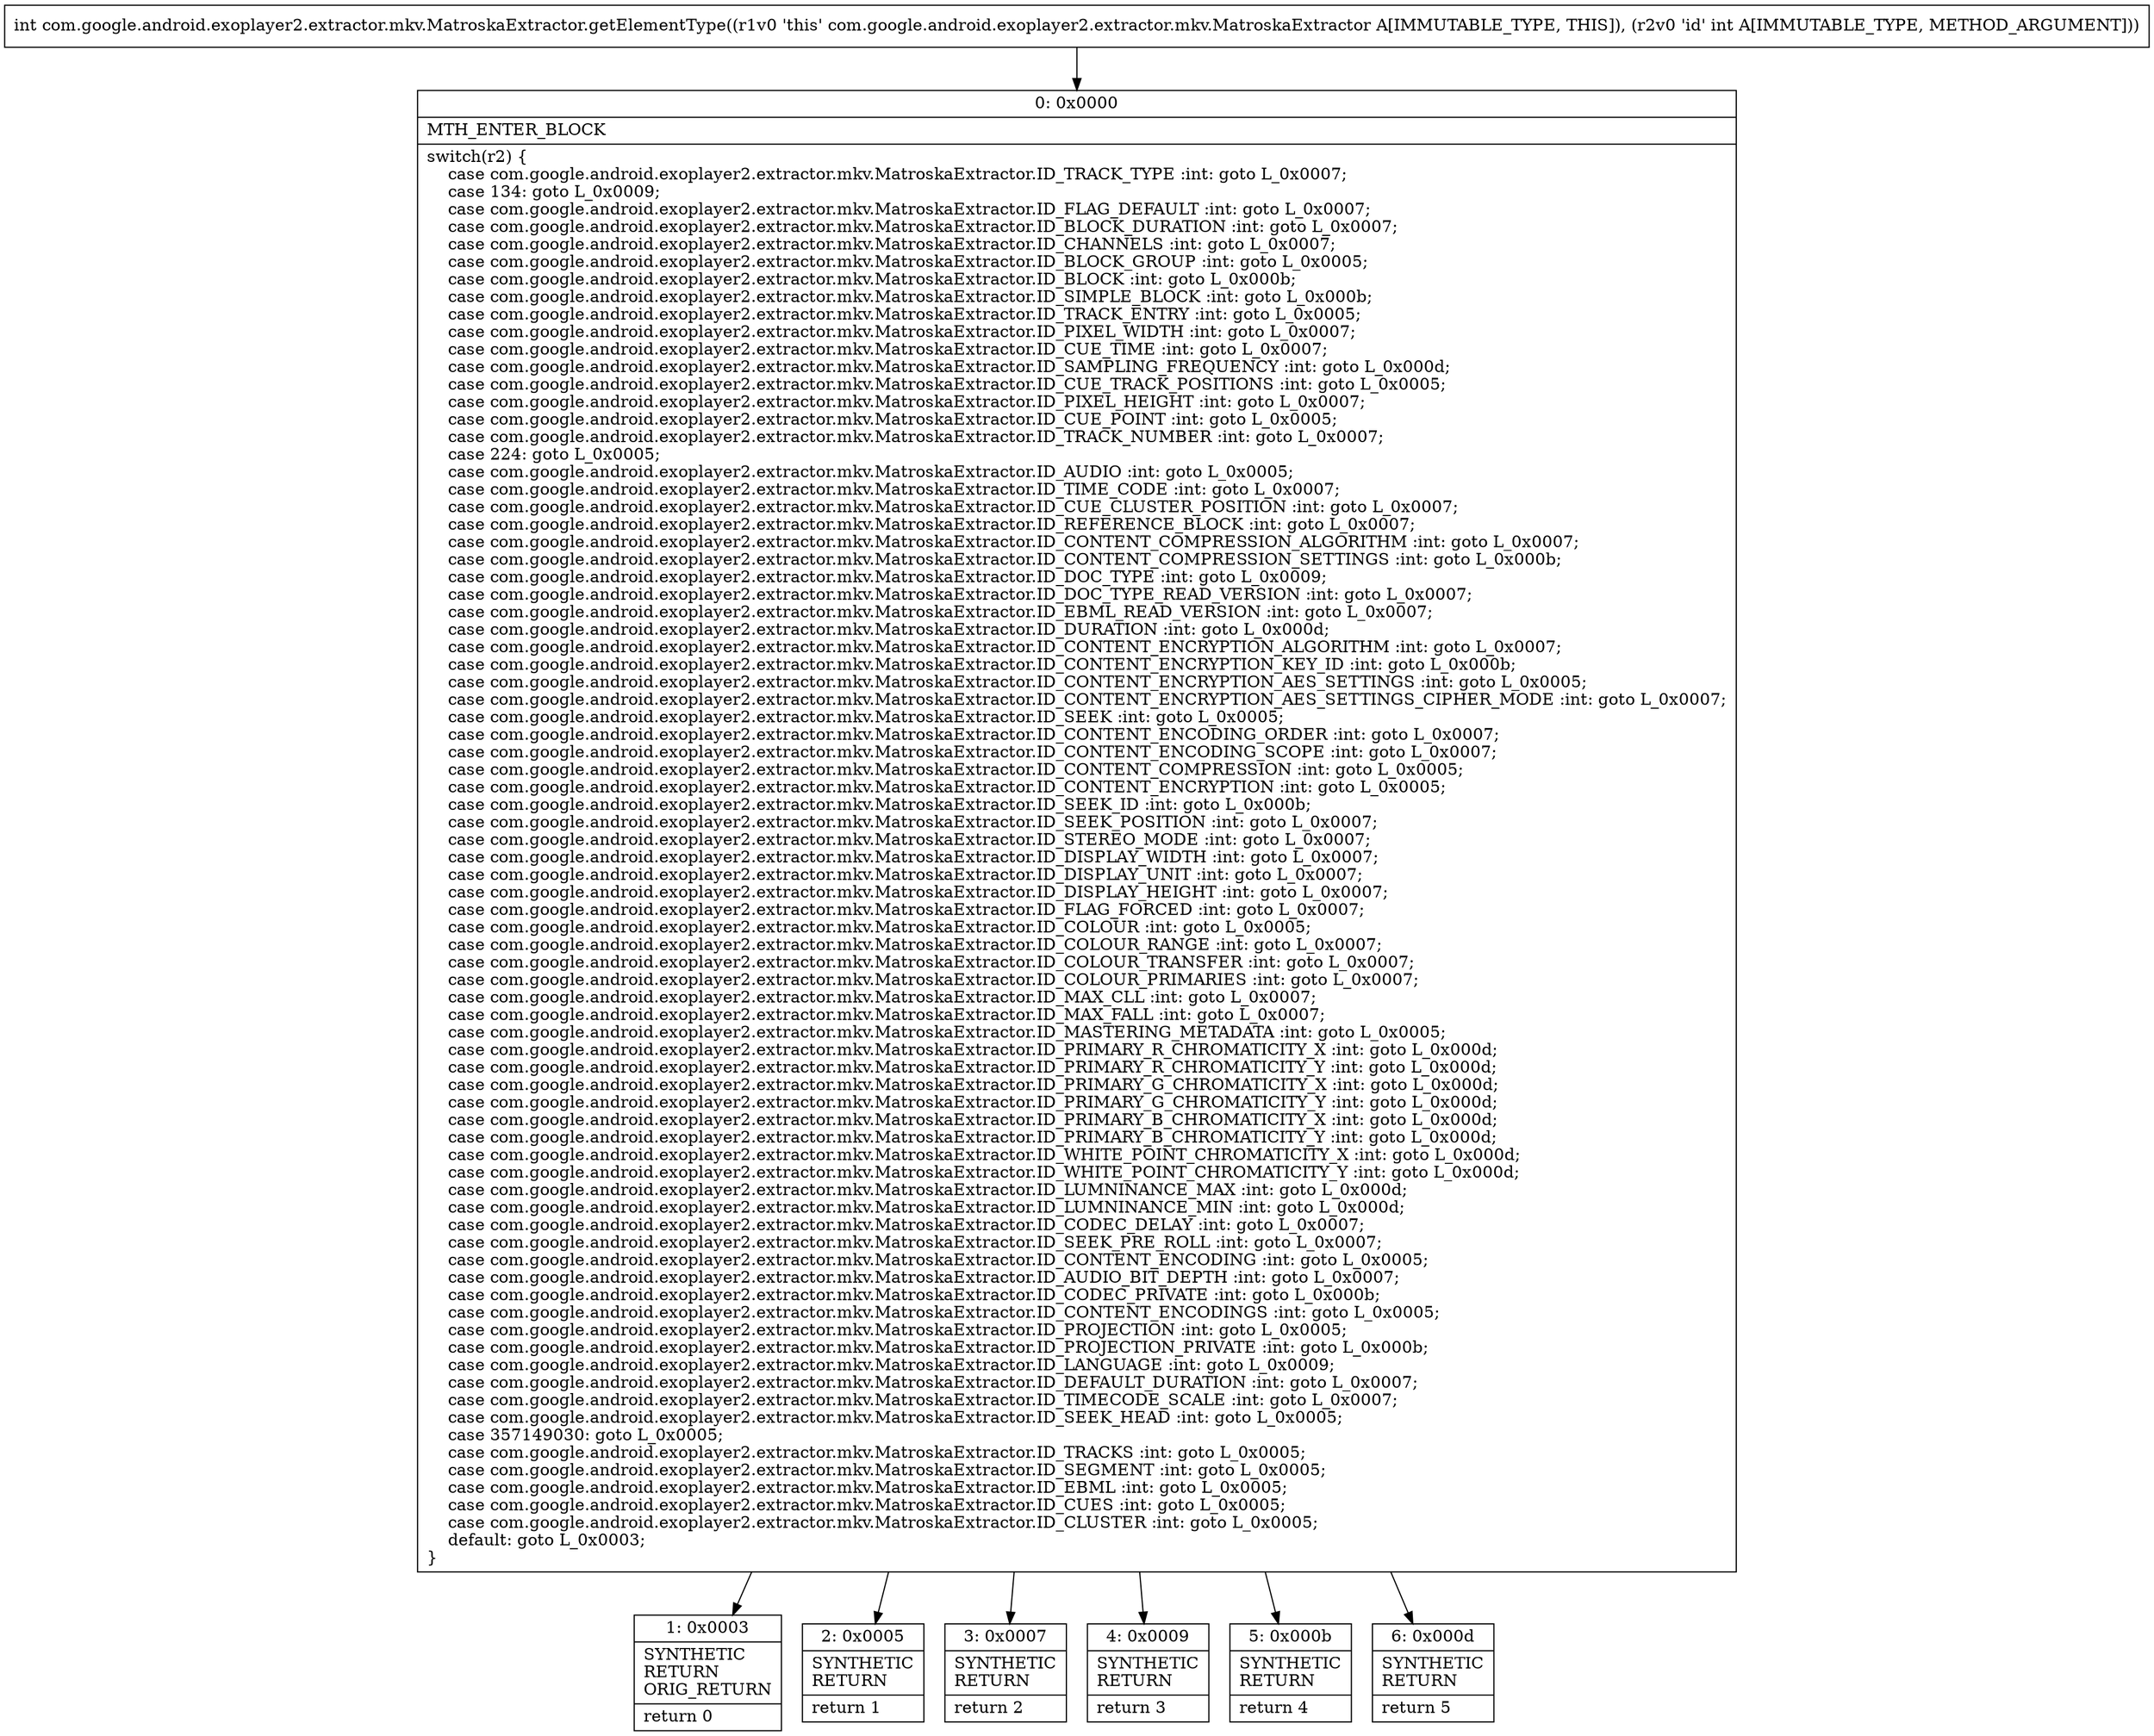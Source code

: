 digraph "CFG forcom.google.android.exoplayer2.extractor.mkv.MatroskaExtractor.getElementType(I)I" {
Node_0 [shape=record,label="{0\:\ 0x0000|MTH_ENTER_BLOCK\l|switch(r2) \{\l    case com.google.android.exoplayer2.extractor.mkv.MatroskaExtractor.ID_TRACK_TYPE :int: goto L_0x0007;\l    case 134: goto L_0x0009;\l    case com.google.android.exoplayer2.extractor.mkv.MatroskaExtractor.ID_FLAG_DEFAULT :int: goto L_0x0007;\l    case com.google.android.exoplayer2.extractor.mkv.MatroskaExtractor.ID_BLOCK_DURATION :int: goto L_0x0007;\l    case com.google.android.exoplayer2.extractor.mkv.MatroskaExtractor.ID_CHANNELS :int: goto L_0x0007;\l    case com.google.android.exoplayer2.extractor.mkv.MatroskaExtractor.ID_BLOCK_GROUP :int: goto L_0x0005;\l    case com.google.android.exoplayer2.extractor.mkv.MatroskaExtractor.ID_BLOCK :int: goto L_0x000b;\l    case com.google.android.exoplayer2.extractor.mkv.MatroskaExtractor.ID_SIMPLE_BLOCK :int: goto L_0x000b;\l    case com.google.android.exoplayer2.extractor.mkv.MatroskaExtractor.ID_TRACK_ENTRY :int: goto L_0x0005;\l    case com.google.android.exoplayer2.extractor.mkv.MatroskaExtractor.ID_PIXEL_WIDTH :int: goto L_0x0007;\l    case com.google.android.exoplayer2.extractor.mkv.MatroskaExtractor.ID_CUE_TIME :int: goto L_0x0007;\l    case com.google.android.exoplayer2.extractor.mkv.MatroskaExtractor.ID_SAMPLING_FREQUENCY :int: goto L_0x000d;\l    case com.google.android.exoplayer2.extractor.mkv.MatroskaExtractor.ID_CUE_TRACK_POSITIONS :int: goto L_0x0005;\l    case com.google.android.exoplayer2.extractor.mkv.MatroskaExtractor.ID_PIXEL_HEIGHT :int: goto L_0x0007;\l    case com.google.android.exoplayer2.extractor.mkv.MatroskaExtractor.ID_CUE_POINT :int: goto L_0x0005;\l    case com.google.android.exoplayer2.extractor.mkv.MatroskaExtractor.ID_TRACK_NUMBER :int: goto L_0x0007;\l    case 224: goto L_0x0005;\l    case com.google.android.exoplayer2.extractor.mkv.MatroskaExtractor.ID_AUDIO :int: goto L_0x0005;\l    case com.google.android.exoplayer2.extractor.mkv.MatroskaExtractor.ID_TIME_CODE :int: goto L_0x0007;\l    case com.google.android.exoplayer2.extractor.mkv.MatroskaExtractor.ID_CUE_CLUSTER_POSITION :int: goto L_0x0007;\l    case com.google.android.exoplayer2.extractor.mkv.MatroskaExtractor.ID_REFERENCE_BLOCK :int: goto L_0x0007;\l    case com.google.android.exoplayer2.extractor.mkv.MatroskaExtractor.ID_CONTENT_COMPRESSION_ALGORITHM :int: goto L_0x0007;\l    case com.google.android.exoplayer2.extractor.mkv.MatroskaExtractor.ID_CONTENT_COMPRESSION_SETTINGS :int: goto L_0x000b;\l    case com.google.android.exoplayer2.extractor.mkv.MatroskaExtractor.ID_DOC_TYPE :int: goto L_0x0009;\l    case com.google.android.exoplayer2.extractor.mkv.MatroskaExtractor.ID_DOC_TYPE_READ_VERSION :int: goto L_0x0007;\l    case com.google.android.exoplayer2.extractor.mkv.MatroskaExtractor.ID_EBML_READ_VERSION :int: goto L_0x0007;\l    case com.google.android.exoplayer2.extractor.mkv.MatroskaExtractor.ID_DURATION :int: goto L_0x000d;\l    case com.google.android.exoplayer2.extractor.mkv.MatroskaExtractor.ID_CONTENT_ENCRYPTION_ALGORITHM :int: goto L_0x0007;\l    case com.google.android.exoplayer2.extractor.mkv.MatroskaExtractor.ID_CONTENT_ENCRYPTION_KEY_ID :int: goto L_0x000b;\l    case com.google.android.exoplayer2.extractor.mkv.MatroskaExtractor.ID_CONTENT_ENCRYPTION_AES_SETTINGS :int: goto L_0x0005;\l    case com.google.android.exoplayer2.extractor.mkv.MatroskaExtractor.ID_CONTENT_ENCRYPTION_AES_SETTINGS_CIPHER_MODE :int: goto L_0x0007;\l    case com.google.android.exoplayer2.extractor.mkv.MatroskaExtractor.ID_SEEK :int: goto L_0x0005;\l    case com.google.android.exoplayer2.extractor.mkv.MatroskaExtractor.ID_CONTENT_ENCODING_ORDER :int: goto L_0x0007;\l    case com.google.android.exoplayer2.extractor.mkv.MatroskaExtractor.ID_CONTENT_ENCODING_SCOPE :int: goto L_0x0007;\l    case com.google.android.exoplayer2.extractor.mkv.MatroskaExtractor.ID_CONTENT_COMPRESSION :int: goto L_0x0005;\l    case com.google.android.exoplayer2.extractor.mkv.MatroskaExtractor.ID_CONTENT_ENCRYPTION :int: goto L_0x0005;\l    case com.google.android.exoplayer2.extractor.mkv.MatroskaExtractor.ID_SEEK_ID :int: goto L_0x000b;\l    case com.google.android.exoplayer2.extractor.mkv.MatroskaExtractor.ID_SEEK_POSITION :int: goto L_0x0007;\l    case com.google.android.exoplayer2.extractor.mkv.MatroskaExtractor.ID_STEREO_MODE :int: goto L_0x0007;\l    case com.google.android.exoplayer2.extractor.mkv.MatroskaExtractor.ID_DISPLAY_WIDTH :int: goto L_0x0007;\l    case com.google.android.exoplayer2.extractor.mkv.MatroskaExtractor.ID_DISPLAY_UNIT :int: goto L_0x0007;\l    case com.google.android.exoplayer2.extractor.mkv.MatroskaExtractor.ID_DISPLAY_HEIGHT :int: goto L_0x0007;\l    case com.google.android.exoplayer2.extractor.mkv.MatroskaExtractor.ID_FLAG_FORCED :int: goto L_0x0007;\l    case com.google.android.exoplayer2.extractor.mkv.MatroskaExtractor.ID_COLOUR :int: goto L_0x0005;\l    case com.google.android.exoplayer2.extractor.mkv.MatroskaExtractor.ID_COLOUR_RANGE :int: goto L_0x0007;\l    case com.google.android.exoplayer2.extractor.mkv.MatroskaExtractor.ID_COLOUR_TRANSFER :int: goto L_0x0007;\l    case com.google.android.exoplayer2.extractor.mkv.MatroskaExtractor.ID_COLOUR_PRIMARIES :int: goto L_0x0007;\l    case com.google.android.exoplayer2.extractor.mkv.MatroskaExtractor.ID_MAX_CLL :int: goto L_0x0007;\l    case com.google.android.exoplayer2.extractor.mkv.MatroskaExtractor.ID_MAX_FALL :int: goto L_0x0007;\l    case com.google.android.exoplayer2.extractor.mkv.MatroskaExtractor.ID_MASTERING_METADATA :int: goto L_0x0005;\l    case com.google.android.exoplayer2.extractor.mkv.MatroskaExtractor.ID_PRIMARY_R_CHROMATICITY_X :int: goto L_0x000d;\l    case com.google.android.exoplayer2.extractor.mkv.MatroskaExtractor.ID_PRIMARY_R_CHROMATICITY_Y :int: goto L_0x000d;\l    case com.google.android.exoplayer2.extractor.mkv.MatroskaExtractor.ID_PRIMARY_G_CHROMATICITY_X :int: goto L_0x000d;\l    case com.google.android.exoplayer2.extractor.mkv.MatroskaExtractor.ID_PRIMARY_G_CHROMATICITY_Y :int: goto L_0x000d;\l    case com.google.android.exoplayer2.extractor.mkv.MatroskaExtractor.ID_PRIMARY_B_CHROMATICITY_X :int: goto L_0x000d;\l    case com.google.android.exoplayer2.extractor.mkv.MatroskaExtractor.ID_PRIMARY_B_CHROMATICITY_Y :int: goto L_0x000d;\l    case com.google.android.exoplayer2.extractor.mkv.MatroskaExtractor.ID_WHITE_POINT_CHROMATICITY_X :int: goto L_0x000d;\l    case com.google.android.exoplayer2.extractor.mkv.MatroskaExtractor.ID_WHITE_POINT_CHROMATICITY_Y :int: goto L_0x000d;\l    case com.google.android.exoplayer2.extractor.mkv.MatroskaExtractor.ID_LUMNINANCE_MAX :int: goto L_0x000d;\l    case com.google.android.exoplayer2.extractor.mkv.MatroskaExtractor.ID_LUMNINANCE_MIN :int: goto L_0x000d;\l    case com.google.android.exoplayer2.extractor.mkv.MatroskaExtractor.ID_CODEC_DELAY :int: goto L_0x0007;\l    case com.google.android.exoplayer2.extractor.mkv.MatroskaExtractor.ID_SEEK_PRE_ROLL :int: goto L_0x0007;\l    case com.google.android.exoplayer2.extractor.mkv.MatroskaExtractor.ID_CONTENT_ENCODING :int: goto L_0x0005;\l    case com.google.android.exoplayer2.extractor.mkv.MatroskaExtractor.ID_AUDIO_BIT_DEPTH :int: goto L_0x0007;\l    case com.google.android.exoplayer2.extractor.mkv.MatroskaExtractor.ID_CODEC_PRIVATE :int: goto L_0x000b;\l    case com.google.android.exoplayer2.extractor.mkv.MatroskaExtractor.ID_CONTENT_ENCODINGS :int: goto L_0x0005;\l    case com.google.android.exoplayer2.extractor.mkv.MatroskaExtractor.ID_PROJECTION :int: goto L_0x0005;\l    case com.google.android.exoplayer2.extractor.mkv.MatroskaExtractor.ID_PROJECTION_PRIVATE :int: goto L_0x000b;\l    case com.google.android.exoplayer2.extractor.mkv.MatroskaExtractor.ID_LANGUAGE :int: goto L_0x0009;\l    case com.google.android.exoplayer2.extractor.mkv.MatroskaExtractor.ID_DEFAULT_DURATION :int: goto L_0x0007;\l    case com.google.android.exoplayer2.extractor.mkv.MatroskaExtractor.ID_TIMECODE_SCALE :int: goto L_0x0007;\l    case com.google.android.exoplayer2.extractor.mkv.MatroskaExtractor.ID_SEEK_HEAD :int: goto L_0x0005;\l    case 357149030: goto L_0x0005;\l    case com.google.android.exoplayer2.extractor.mkv.MatroskaExtractor.ID_TRACKS :int: goto L_0x0005;\l    case com.google.android.exoplayer2.extractor.mkv.MatroskaExtractor.ID_SEGMENT :int: goto L_0x0005;\l    case com.google.android.exoplayer2.extractor.mkv.MatroskaExtractor.ID_EBML :int: goto L_0x0005;\l    case com.google.android.exoplayer2.extractor.mkv.MatroskaExtractor.ID_CUES :int: goto L_0x0005;\l    case com.google.android.exoplayer2.extractor.mkv.MatroskaExtractor.ID_CLUSTER :int: goto L_0x0005;\l    default: goto L_0x0003;\l\}\l}"];
Node_1 [shape=record,label="{1\:\ 0x0003|SYNTHETIC\lRETURN\lORIG_RETURN\l|return 0\l}"];
Node_2 [shape=record,label="{2\:\ 0x0005|SYNTHETIC\lRETURN\l|return 1\l}"];
Node_3 [shape=record,label="{3\:\ 0x0007|SYNTHETIC\lRETURN\l|return 2\l}"];
Node_4 [shape=record,label="{4\:\ 0x0009|SYNTHETIC\lRETURN\l|return 3\l}"];
Node_5 [shape=record,label="{5\:\ 0x000b|SYNTHETIC\lRETURN\l|return 4\l}"];
Node_6 [shape=record,label="{6\:\ 0x000d|SYNTHETIC\lRETURN\l|return 5\l}"];
MethodNode[shape=record,label="{int com.google.android.exoplayer2.extractor.mkv.MatroskaExtractor.getElementType((r1v0 'this' com.google.android.exoplayer2.extractor.mkv.MatroskaExtractor A[IMMUTABLE_TYPE, THIS]), (r2v0 'id' int A[IMMUTABLE_TYPE, METHOD_ARGUMENT])) }"];
MethodNode -> Node_0;
Node_0 -> Node_1;
Node_0 -> Node_2;
Node_0 -> Node_3;
Node_0 -> Node_4;
Node_0 -> Node_5;
Node_0 -> Node_6;
}

